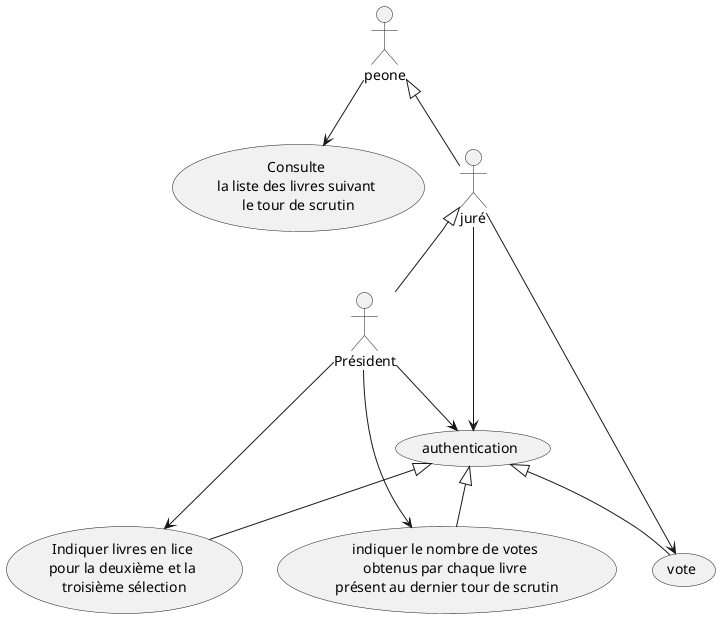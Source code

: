 @startuml
:peone:-->(Consulte)
:pj:-->(authentication)
:pj: --> (lice)
:pj: --> (scrutin)
peone<|--juré
juré<|--pj
:juré:-->(authentication)
:juré:-->(vote)
"Consulte \nla liste des livres suivant \
\nle tour de scrutin" as (Consulte)
"Indiquer livres en lice \
\npour la deuxième et la \
\ntroisième sélection" as (lice)
"indiquer le nombre de votes \
\nobtenus par chaque livre \
\nprésent au dernier tour de scrutin" as (scrutin)
"Président" as pj
authentication<|--(lice)
authentication<|--vote
authentication<|--scrutin
@enduml